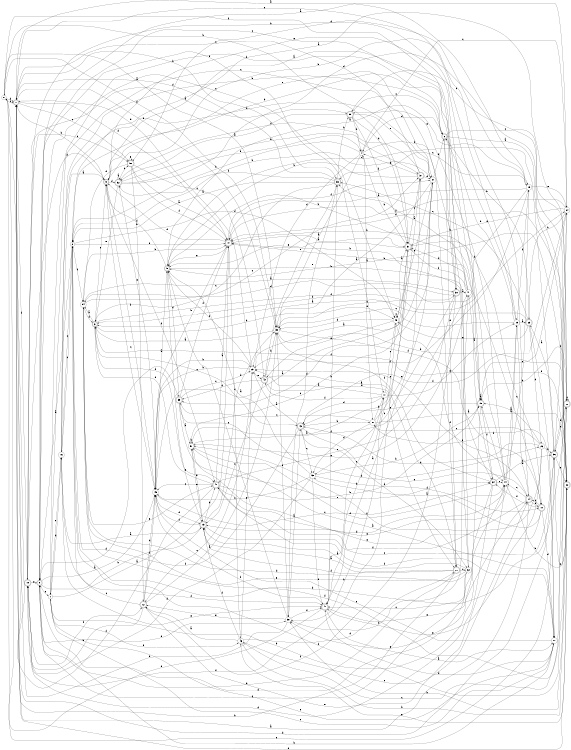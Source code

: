 digraph n45_5 {
__start0 [label="" shape="none"];

rankdir=LR;
size="8,5";

s0 [style="filled", color="black", fillcolor="white" shape="circle", label="0"];
s1 [style="filled", color="black", fillcolor="white" shape="circle", label="1"];
s2 [style="filled", color="black", fillcolor="white" shape="circle", label="2"];
s3 [style="rounded,filled", color="black", fillcolor="white" shape="doublecircle", label="3"];
s4 [style="filled", color="black", fillcolor="white" shape="circle", label="4"];
s5 [style="rounded,filled", color="black", fillcolor="white" shape="doublecircle", label="5"];
s6 [style="rounded,filled", color="black", fillcolor="white" shape="doublecircle", label="6"];
s7 [style="rounded,filled", color="black", fillcolor="white" shape="doublecircle", label="7"];
s8 [style="rounded,filled", color="black", fillcolor="white" shape="doublecircle", label="8"];
s9 [style="rounded,filled", color="black", fillcolor="white" shape="doublecircle", label="9"];
s10 [style="rounded,filled", color="black", fillcolor="white" shape="doublecircle", label="10"];
s11 [style="filled", color="black", fillcolor="white" shape="circle", label="11"];
s12 [style="rounded,filled", color="black", fillcolor="white" shape="doublecircle", label="12"];
s13 [style="rounded,filled", color="black", fillcolor="white" shape="doublecircle", label="13"];
s14 [style="rounded,filled", color="black", fillcolor="white" shape="doublecircle", label="14"];
s15 [style="rounded,filled", color="black", fillcolor="white" shape="doublecircle", label="15"];
s16 [style="filled", color="black", fillcolor="white" shape="circle", label="16"];
s17 [style="filled", color="black", fillcolor="white" shape="circle", label="17"];
s18 [style="rounded,filled", color="black", fillcolor="white" shape="doublecircle", label="18"];
s19 [style="filled", color="black", fillcolor="white" shape="circle", label="19"];
s20 [style="rounded,filled", color="black", fillcolor="white" shape="doublecircle", label="20"];
s21 [style="filled", color="black", fillcolor="white" shape="circle", label="21"];
s22 [style="rounded,filled", color="black", fillcolor="white" shape="doublecircle", label="22"];
s23 [style="filled", color="black", fillcolor="white" shape="circle", label="23"];
s24 [style="filled", color="black", fillcolor="white" shape="circle", label="24"];
s25 [style="rounded,filled", color="black", fillcolor="white" shape="doublecircle", label="25"];
s26 [style="filled", color="black", fillcolor="white" shape="circle", label="26"];
s27 [style="filled", color="black", fillcolor="white" shape="circle", label="27"];
s28 [style="rounded,filled", color="black", fillcolor="white" shape="doublecircle", label="28"];
s29 [style="filled", color="black", fillcolor="white" shape="circle", label="29"];
s30 [style="rounded,filled", color="black", fillcolor="white" shape="doublecircle", label="30"];
s31 [style="rounded,filled", color="black", fillcolor="white" shape="doublecircle", label="31"];
s32 [style="filled", color="black", fillcolor="white" shape="circle", label="32"];
s33 [style="rounded,filled", color="black", fillcolor="white" shape="doublecircle", label="33"];
s34 [style="rounded,filled", color="black", fillcolor="white" shape="doublecircle", label="34"];
s35 [style="filled", color="black", fillcolor="white" shape="circle", label="35"];
s36 [style="rounded,filled", color="black", fillcolor="white" shape="doublecircle", label="36"];
s37 [style="rounded,filled", color="black", fillcolor="white" shape="doublecircle", label="37"];
s38 [style="filled", color="black", fillcolor="white" shape="circle", label="38"];
s39 [style="rounded,filled", color="black", fillcolor="white" shape="doublecircle", label="39"];
s40 [style="rounded,filled", color="black", fillcolor="white" shape="doublecircle", label="40"];
s41 [style="filled", color="black", fillcolor="white" shape="circle", label="41"];
s42 [style="rounded,filled", color="black", fillcolor="white" shape="doublecircle", label="42"];
s43 [style="rounded,filled", color="black", fillcolor="white" shape="doublecircle", label="43"];
s44 [style="filled", color="black", fillcolor="white" shape="circle", label="44"];
s45 [style="filled", color="black", fillcolor="white" shape="circle", label="45"];
s46 [style="filled", color="black", fillcolor="white" shape="circle", label="46"];
s47 [style="rounded,filled", color="black", fillcolor="white" shape="doublecircle", label="47"];
s48 [style="rounded,filled", color="black", fillcolor="white" shape="doublecircle", label="48"];
s49 [style="filled", color="black", fillcolor="white" shape="circle", label="49"];
s50 [style="rounded,filled", color="black", fillcolor="white" shape="doublecircle", label="50"];
s51 [style="filled", color="black", fillcolor="white" shape="circle", label="51"];
s52 [style="rounded,filled", color="black", fillcolor="white" shape="doublecircle", label="52"];
s53 [style="filled", color="black", fillcolor="white" shape="circle", label="53"];
s54 [style="filled", color="black", fillcolor="white" shape="circle", label="54"];
s55 [style="rounded,filled", color="black", fillcolor="white" shape="doublecircle", label="55"];
s0 -> s35 [label="a"];
s0 -> s31 [label="b"];
s0 -> s7 [label="c"];
s0 -> s7 [label="d"];
s0 -> s36 [label="e"];
s0 -> s30 [label="f"];
s1 -> s47 [label="a"];
s1 -> s44 [label="b"];
s1 -> s16 [label="c"];
s1 -> s16 [label="d"];
s1 -> s17 [label="e"];
s1 -> s46 [label="f"];
s2 -> s8 [label="a"];
s2 -> s36 [label="b"];
s2 -> s16 [label="c"];
s2 -> s49 [label="d"];
s2 -> s47 [label="e"];
s2 -> s54 [label="f"];
s3 -> s54 [label="a"];
s3 -> s49 [label="b"];
s3 -> s43 [label="c"];
s3 -> s48 [label="d"];
s3 -> s9 [label="e"];
s3 -> s24 [label="f"];
s4 -> s35 [label="a"];
s4 -> s2 [label="b"];
s4 -> s24 [label="c"];
s4 -> s23 [label="d"];
s4 -> s27 [label="e"];
s4 -> s32 [label="f"];
s5 -> s19 [label="a"];
s5 -> s34 [label="b"];
s5 -> s36 [label="c"];
s5 -> s39 [label="d"];
s5 -> s13 [label="e"];
s5 -> s9 [label="f"];
s6 -> s22 [label="a"];
s6 -> s30 [label="b"];
s6 -> s28 [label="c"];
s6 -> s4 [label="d"];
s6 -> s20 [label="e"];
s6 -> s1 [label="f"];
s7 -> s19 [label="a"];
s7 -> s33 [label="b"];
s7 -> s50 [label="c"];
s7 -> s47 [label="d"];
s7 -> s35 [label="e"];
s7 -> s18 [label="f"];
s8 -> s45 [label="a"];
s8 -> s13 [label="b"];
s8 -> s49 [label="c"];
s8 -> s38 [label="d"];
s8 -> s1 [label="e"];
s8 -> s11 [label="f"];
s9 -> s15 [label="a"];
s9 -> s7 [label="b"];
s9 -> s45 [label="c"];
s9 -> s52 [label="d"];
s9 -> s15 [label="e"];
s9 -> s48 [label="f"];
s10 -> s53 [label="a"];
s10 -> s47 [label="b"];
s10 -> s14 [label="c"];
s10 -> s17 [label="d"];
s10 -> s51 [label="e"];
s10 -> s34 [label="f"];
s11 -> s23 [label="a"];
s11 -> s40 [label="b"];
s11 -> s49 [label="c"];
s11 -> s43 [label="d"];
s11 -> s29 [label="e"];
s11 -> s42 [label="f"];
s12 -> s35 [label="a"];
s12 -> s18 [label="b"];
s12 -> s2 [label="c"];
s12 -> s45 [label="d"];
s12 -> s44 [label="e"];
s12 -> s45 [label="f"];
s13 -> s16 [label="a"];
s13 -> s48 [label="b"];
s13 -> s28 [label="c"];
s13 -> s35 [label="d"];
s13 -> s51 [label="e"];
s13 -> s45 [label="f"];
s14 -> s7 [label="a"];
s14 -> s9 [label="b"];
s14 -> s44 [label="c"];
s14 -> s10 [label="d"];
s14 -> s23 [label="e"];
s14 -> s48 [label="f"];
s15 -> s15 [label="a"];
s15 -> s28 [label="b"];
s15 -> s24 [label="c"];
s15 -> s8 [label="d"];
s15 -> s43 [label="e"];
s15 -> s34 [label="f"];
s16 -> s9 [label="a"];
s16 -> s6 [label="b"];
s16 -> s2 [label="c"];
s16 -> s21 [label="d"];
s16 -> s40 [label="e"];
s16 -> s40 [label="f"];
s17 -> s51 [label="a"];
s17 -> s8 [label="b"];
s17 -> s1 [label="c"];
s17 -> s40 [label="d"];
s17 -> s45 [label="e"];
s17 -> s48 [label="f"];
s18 -> s55 [label="a"];
s18 -> s29 [label="b"];
s18 -> s50 [label="c"];
s18 -> s9 [label="d"];
s18 -> s8 [label="e"];
s18 -> s12 [label="f"];
s19 -> s47 [label="a"];
s19 -> s3 [label="b"];
s19 -> s33 [label="c"];
s19 -> s50 [label="d"];
s19 -> s24 [label="e"];
s19 -> s23 [label="f"];
s20 -> s13 [label="a"];
s20 -> s7 [label="b"];
s20 -> s32 [label="c"];
s20 -> s8 [label="d"];
s20 -> s9 [label="e"];
s20 -> s13 [label="f"];
s21 -> s35 [label="a"];
s21 -> s2 [label="b"];
s21 -> s1 [label="c"];
s21 -> s39 [label="d"];
s21 -> s49 [label="e"];
s21 -> s6 [label="f"];
s22 -> s5 [label="a"];
s22 -> s44 [label="b"];
s22 -> s55 [label="c"];
s22 -> s7 [label="d"];
s22 -> s46 [label="e"];
s22 -> s3 [label="f"];
s23 -> s21 [label="a"];
s23 -> s45 [label="b"];
s23 -> s12 [label="c"];
s23 -> s7 [label="d"];
s23 -> s42 [label="e"];
s23 -> s5 [label="f"];
s24 -> s8 [label="a"];
s24 -> s25 [label="b"];
s24 -> s46 [label="c"];
s24 -> s47 [label="d"];
s24 -> s31 [label="e"];
s24 -> s43 [label="f"];
s25 -> s3 [label="a"];
s25 -> s6 [label="b"];
s25 -> s33 [label="c"];
s25 -> s26 [label="d"];
s25 -> s49 [label="e"];
s25 -> s17 [label="f"];
s26 -> s15 [label="a"];
s26 -> s36 [label="b"];
s26 -> s27 [label="c"];
s26 -> s43 [label="d"];
s26 -> s40 [label="e"];
s26 -> s51 [label="f"];
s27 -> s22 [label="a"];
s27 -> s11 [label="b"];
s27 -> s39 [label="c"];
s27 -> s53 [label="d"];
s27 -> s21 [label="e"];
s27 -> s17 [label="f"];
s28 -> s2 [label="a"];
s28 -> s38 [label="b"];
s28 -> s28 [label="c"];
s28 -> s47 [label="d"];
s28 -> s36 [label="e"];
s28 -> s2 [label="f"];
s29 -> s25 [label="a"];
s29 -> s6 [label="b"];
s29 -> s35 [label="c"];
s29 -> s14 [label="d"];
s29 -> s7 [label="e"];
s29 -> s19 [label="f"];
s30 -> s41 [label="a"];
s30 -> s2 [label="b"];
s30 -> s53 [label="c"];
s30 -> s54 [label="d"];
s30 -> s48 [label="e"];
s30 -> s12 [label="f"];
s31 -> s45 [label="a"];
s31 -> s4 [label="b"];
s31 -> s37 [label="c"];
s31 -> s10 [label="d"];
s31 -> s5 [label="e"];
s31 -> s18 [label="f"];
s32 -> s13 [label="a"];
s32 -> s47 [label="b"];
s32 -> s40 [label="c"];
s32 -> s54 [label="d"];
s32 -> s54 [label="e"];
s32 -> s8 [label="f"];
s33 -> s2 [label="a"];
s33 -> s55 [label="b"];
s33 -> s3 [label="c"];
s33 -> s7 [label="d"];
s33 -> s38 [label="e"];
s33 -> s52 [label="f"];
s34 -> s33 [label="a"];
s34 -> s36 [label="b"];
s34 -> s44 [label="c"];
s34 -> s18 [label="d"];
s34 -> s38 [label="e"];
s34 -> s35 [label="f"];
s35 -> s3 [label="a"];
s35 -> s22 [label="b"];
s35 -> s30 [label="c"];
s35 -> s0 [label="d"];
s35 -> s38 [label="e"];
s35 -> s10 [label="f"];
s36 -> s25 [label="a"];
s36 -> s28 [label="b"];
s36 -> s22 [label="c"];
s36 -> s7 [label="d"];
s36 -> s22 [label="e"];
s36 -> s24 [label="f"];
s37 -> s40 [label="a"];
s37 -> s5 [label="b"];
s37 -> s7 [label="c"];
s37 -> s21 [label="d"];
s37 -> s4 [label="e"];
s37 -> s52 [label="f"];
s38 -> s43 [label="a"];
s38 -> s7 [label="b"];
s38 -> s5 [label="c"];
s38 -> s41 [label="d"];
s38 -> s12 [label="e"];
s38 -> s40 [label="f"];
s39 -> s51 [label="a"];
s39 -> s26 [label="b"];
s39 -> s23 [label="c"];
s39 -> s8 [label="d"];
s39 -> s34 [label="e"];
s39 -> s47 [label="f"];
s40 -> s17 [label="a"];
s40 -> s33 [label="b"];
s40 -> s11 [label="c"];
s40 -> s0 [label="d"];
s40 -> s14 [label="e"];
s40 -> s45 [label="f"];
s41 -> s15 [label="a"];
s41 -> s5 [label="b"];
s41 -> s8 [label="c"];
s41 -> s31 [label="d"];
s41 -> s51 [label="e"];
s41 -> s31 [label="f"];
s42 -> s20 [label="a"];
s42 -> s35 [label="b"];
s42 -> s13 [label="c"];
s42 -> s39 [label="d"];
s42 -> s33 [label="e"];
s42 -> s20 [label="f"];
s43 -> s23 [label="a"];
s43 -> s27 [label="b"];
s43 -> s53 [label="c"];
s43 -> s32 [label="d"];
s43 -> s14 [label="e"];
s43 -> s2 [label="f"];
s44 -> s29 [label="a"];
s44 -> s47 [label="b"];
s44 -> s19 [label="c"];
s44 -> s13 [label="d"];
s44 -> s55 [label="e"];
s44 -> s15 [label="f"];
s45 -> s5 [label="a"];
s45 -> s23 [label="b"];
s45 -> s34 [label="c"];
s45 -> s13 [label="d"];
s45 -> s52 [label="e"];
s45 -> s9 [label="f"];
s46 -> s12 [label="a"];
s46 -> s22 [label="b"];
s46 -> s14 [label="c"];
s46 -> s20 [label="d"];
s46 -> s23 [label="e"];
s46 -> s13 [label="f"];
s47 -> s31 [label="a"];
s47 -> s45 [label="b"];
s47 -> s46 [label="c"];
s47 -> s9 [label="d"];
s47 -> s5 [label="e"];
s47 -> s21 [label="f"];
s48 -> s47 [label="a"];
s48 -> s15 [label="b"];
s48 -> s45 [label="c"];
s48 -> s3 [label="d"];
s48 -> s29 [label="e"];
s48 -> s0 [label="f"];
s49 -> s31 [label="a"];
s49 -> s38 [label="b"];
s49 -> s49 [label="c"];
s49 -> s35 [label="d"];
s49 -> s42 [label="e"];
s49 -> s44 [label="f"];
s50 -> s47 [label="a"];
s50 -> s12 [label="b"];
s50 -> s42 [label="c"];
s50 -> s54 [label="d"];
s50 -> s50 [label="e"];
s50 -> s47 [label="f"];
s51 -> s37 [label="a"];
s51 -> s51 [label="b"];
s51 -> s31 [label="c"];
s51 -> s44 [label="d"];
s51 -> s13 [label="e"];
s51 -> s41 [label="f"];
s52 -> s52 [label="a"];
s52 -> s37 [label="b"];
s52 -> s50 [label="c"];
s52 -> s22 [label="d"];
s52 -> s3 [label="e"];
s52 -> s4 [label="f"];
s53 -> s5 [label="a"];
s53 -> s15 [label="b"];
s53 -> s45 [label="c"];
s53 -> s18 [label="d"];
s53 -> s40 [label="e"];
s53 -> s10 [label="f"];
s54 -> s30 [label="a"];
s54 -> s47 [label="b"];
s54 -> s37 [label="c"];
s54 -> s3 [label="d"];
s54 -> s48 [label="e"];
s54 -> s22 [label="f"];
s55 -> s52 [label="a"];
s55 -> s4 [label="b"];
s55 -> s6 [label="c"];
s55 -> s31 [label="d"];
s55 -> s21 [label="e"];
s55 -> s31 [label="f"];

}